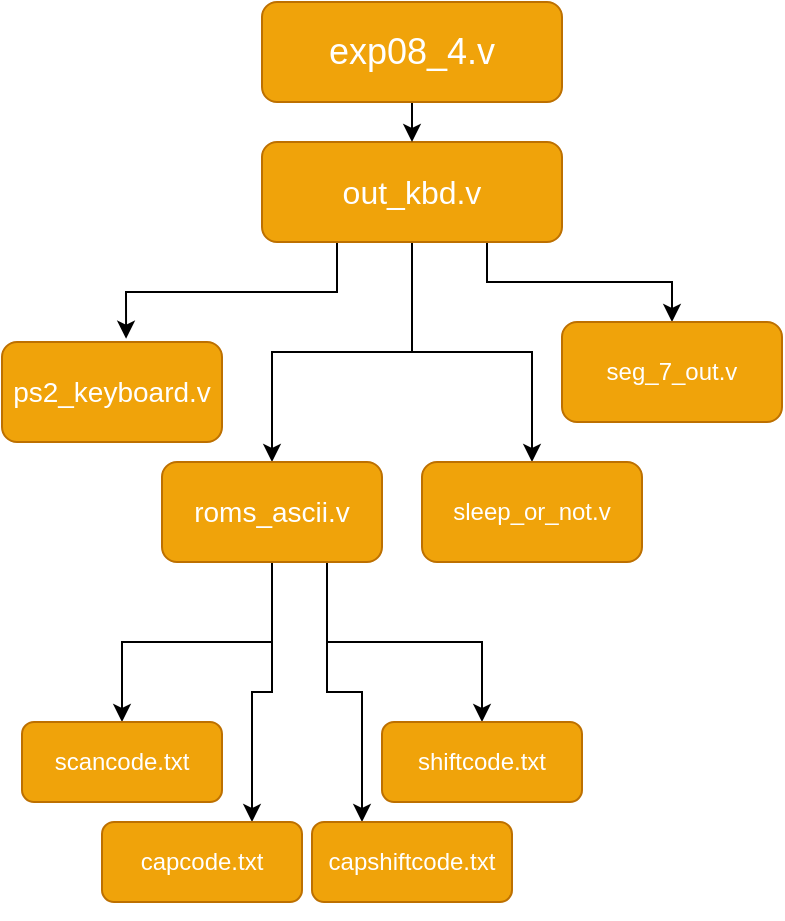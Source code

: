 <mxfile version="13.6.5">
    <diagram id="bjtUC3DR2Rm7aZbc2C3K" name="第 1 页">
        <mxGraphModel dx="521" dy="432" grid="1" gridSize="10" guides="1" tooltips="1" connect="1" arrows="1" fold="1" page="1" pageScale="1" pageWidth="827" pageHeight="1169" math="0" shadow="0">
            <root>
                <mxCell id="0"/>
                <mxCell id="1" parent="0"/>
                <mxCell id="12" style="edgeStyle=orthogonalEdgeStyle;rounded=0;orthogonalLoop=1;jettySize=auto;html=1;exitX=0.75;exitY=1;exitDx=0;exitDy=0;entryX=0.5;entryY=0;entryDx=0;entryDy=0;" parent="1" source="2" target="7" edge="1">
                    <mxGeometry relative="1" as="geometry"/>
                </mxCell>
                <mxCell id="13" style="edgeStyle=orthogonalEdgeStyle;rounded=0;orthogonalLoop=1;jettySize=auto;html=1;exitX=0.25;exitY=1;exitDx=0;exitDy=0;entryX=0.564;entryY=-0.033;entryDx=0;entryDy=0;entryPerimeter=0;" parent="1" source="2" target="3" edge="1">
                    <mxGeometry relative="1" as="geometry"/>
                </mxCell>
                <mxCell id="14" style="edgeStyle=orthogonalEdgeStyle;rounded=0;orthogonalLoop=1;jettySize=auto;html=1;exitX=0.5;exitY=1;exitDx=0;exitDy=0;entryX=0.5;entryY=0;entryDx=0;entryDy=0;" parent="1" source="2" target="6" edge="1">
                    <mxGeometry relative="1" as="geometry"/>
                </mxCell>
                <mxCell id="15" style="edgeStyle=orthogonalEdgeStyle;rounded=0;orthogonalLoop=1;jettySize=auto;html=1;exitX=0.5;exitY=1;exitDx=0;exitDy=0;entryX=0.5;entryY=0;entryDx=0;entryDy=0;" parent="1" source="2" target="5" edge="1">
                    <mxGeometry relative="1" as="geometry"/>
                </mxCell>
                <mxCell id="2" value="&lt;div class=&quot;O0&quot; style=&quot;margin-top: 0pt ; margin-bottom: 0pt ; margin-left: 0.38in ; text-indent: -0.38in&quot;&gt;&lt;font style=&quot;font-size: 16px&quot;&gt;out_kbd.v&lt;/font&gt;&lt;/div&gt;" style="rounded=1;whiteSpace=wrap;html=1;fillColor=#f0a30a;strokeColor=#BD7000;fontColor=#ffffff;shadow=0;glass=0;" parent="1" vertex="1">
                    <mxGeometry x="160" y="90" width="150" height="50" as="geometry"/>
                </mxCell>
                <mxCell id="3" value="&lt;div class=&quot;O0&quot; style=&quot;margin-top: 0pt ; margin-bottom: 0pt ; margin-left: 0.38in ; text-indent: -0.38in&quot;&gt;&lt;font style=&quot;font-size: 14px&quot;&gt;ps2_keyboard.v&lt;/font&gt;&lt;/div&gt;" style="rounded=1;whiteSpace=wrap;html=1;shadow=0;glass=0;fillColor=#f0a30a;strokeColor=#BD7000;fontColor=#ffffff;" parent="1" vertex="1">
                    <mxGeometry x="30" y="190" width="110" height="50" as="geometry"/>
                </mxCell>
                <mxCell id="20" style="edgeStyle=orthogonalEdgeStyle;rounded=0;orthogonalLoop=1;jettySize=auto;html=1;exitX=0.5;exitY=1;exitDx=0;exitDy=0;entryX=0.5;entryY=0;entryDx=0;entryDy=0;" parent="1" source="5" target="16" edge="1">
                    <mxGeometry relative="1" as="geometry"/>
                </mxCell>
                <mxCell id="21" style="edgeStyle=orthogonalEdgeStyle;rounded=0;orthogonalLoop=1;jettySize=auto;html=1;exitX=0.75;exitY=1;exitDx=0;exitDy=0;entryX=0.5;entryY=0;entryDx=0;entryDy=0;" parent="1" source="5" target="17" edge="1">
                    <mxGeometry relative="1" as="geometry"/>
                </mxCell>
                <mxCell id="22" style="edgeStyle=orthogonalEdgeStyle;rounded=0;orthogonalLoop=1;jettySize=auto;html=1;exitX=0.5;exitY=1;exitDx=0;exitDy=0;entryX=0.75;entryY=0;entryDx=0;entryDy=0;" parent="1" source="5" target="18" edge="1">
                    <mxGeometry relative="1" as="geometry"/>
                </mxCell>
                <mxCell id="23" style="edgeStyle=orthogonalEdgeStyle;rounded=0;orthogonalLoop=1;jettySize=auto;html=1;exitX=0.75;exitY=1;exitDx=0;exitDy=0;entryX=0.25;entryY=0;entryDx=0;entryDy=0;" parent="1" source="5" target="19" edge="1">
                    <mxGeometry relative="1" as="geometry"/>
                </mxCell>
                <mxCell id="5" value="&lt;div class=&quot;O0&quot; style=&quot;margin-top: 0pt ; margin-bottom: 0pt ; margin-left: 0.38in ; text-indent: -0.38in ; font-size: 14px&quot;&gt;roms_ascii.v&lt;/div&gt;" style="rounded=1;whiteSpace=wrap;html=1;shadow=0;glass=0;fillColor=#f0a30a;strokeColor=#BD7000;fontColor=#ffffff;" parent="1" vertex="1">
                    <mxGeometry x="110" y="250" width="110" height="50" as="geometry"/>
                </mxCell>
                <mxCell id="6" value="&lt;div class=&quot;O0&quot; style=&quot;margin-top: 0pt ; margin-bottom: 0pt ; margin-left: 0.38in ; text-indent: -0.38in&quot;&gt;sleep_or_not.v&lt;/div&gt;" style="rounded=1;whiteSpace=wrap;html=1;shadow=0;glass=0;fillColor=#f0a30a;strokeColor=#BD7000;fontColor=#ffffff;" parent="1" vertex="1">
                    <mxGeometry x="240" y="250" width="110" height="50" as="geometry"/>
                </mxCell>
                <mxCell id="7" value="&lt;div class=&quot;O0&quot; style=&quot;margin-top: 0pt ; margin-bottom: 0pt ; margin-left: 0.38in ; text-indent: -0.38in&quot;&gt;seg_7_out.v&lt;/div&gt;" style="rounded=1;whiteSpace=wrap;html=1;shadow=0;glass=0;fillColor=#f0a30a;strokeColor=#BD7000;fontColor=#ffffff;" parent="1" vertex="1">
                    <mxGeometry x="310" y="180" width="110" height="50" as="geometry"/>
                </mxCell>
                <mxCell id="11" style="edgeStyle=orthogonalEdgeStyle;rounded=0;orthogonalLoop=1;jettySize=auto;html=1;exitX=0.5;exitY=1;exitDx=0;exitDy=0;" parent="1" source="2" target="2" edge="1">
                    <mxGeometry relative="1" as="geometry"/>
                </mxCell>
                <mxCell id="16" value="&lt;div class=&quot;O0&quot; style=&quot;margin-top: 0pt ; margin-bottom: 0pt ; margin-left: 0.38in ; text-indent: -0.38in&quot;&gt;scancode.txt&lt;/div&gt;" style="rounded=1;whiteSpace=wrap;html=1;shadow=0;glass=0;fillColor=#f0a30a;strokeColor=#BD7000;fontColor=#ffffff;" parent="1" vertex="1">
                    <mxGeometry x="40" y="380" width="100" height="40" as="geometry"/>
                </mxCell>
                <mxCell id="17" value="&lt;div class=&quot;O0&quot; style=&quot;margin-top: 0pt ; margin-bottom: 0pt ; margin-left: 0.38in ; text-indent: -0.38in&quot;&gt;shiftcode.txt&lt;/div&gt;" style="rounded=1;whiteSpace=wrap;html=1;shadow=0;glass=0;fillColor=#f0a30a;strokeColor=#BD7000;fontColor=#ffffff;" parent="1" vertex="1">
                    <mxGeometry x="220" y="380" width="100" height="40" as="geometry"/>
                </mxCell>
                <mxCell id="18" value="&lt;div class=&quot;O0&quot; style=&quot;margin-top: 0pt ; margin-bottom: 0pt ; margin-left: 0.38in ; text-indent: -0.38in&quot;&gt;capcode.txt&lt;/div&gt;" style="rounded=1;whiteSpace=wrap;html=1;shadow=0;glass=0;fillColor=#f0a30a;strokeColor=#BD7000;fontColor=#ffffff;" parent="1" vertex="1">
                    <mxGeometry x="80" y="430" width="100" height="40" as="geometry"/>
                </mxCell>
                <mxCell id="19" value="&lt;div class=&quot;O0&quot; style=&quot;margin-top: 0pt ; margin-bottom: 0pt ; margin-left: 0.38in ; text-indent: -0.38in&quot;&gt;capshiftcode.txt&lt;/div&gt;" style="rounded=1;whiteSpace=wrap;html=1;shadow=0;glass=0;fillColor=#f0a30a;strokeColor=#BD7000;fontColor=#ffffff;" parent="1" vertex="1">
                    <mxGeometry x="185" y="430" width="100" height="40" as="geometry"/>
                </mxCell>
                <mxCell id="24" style="edgeStyle=orthogonalEdgeStyle;rounded=0;orthogonalLoop=1;jettySize=auto;html=1;exitX=0.5;exitY=1;exitDx=0;exitDy=0;" parent="1" source="19" target="19" edge="1">
                    <mxGeometry relative="1" as="geometry"/>
                </mxCell>
                <mxCell id="26" style="edgeStyle=orthogonalEdgeStyle;rounded=0;orthogonalLoop=1;jettySize=auto;html=1;exitX=0.5;exitY=1;exitDx=0;exitDy=0;entryX=0.5;entryY=0;entryDx=0;entryDy=0;" parent="1" source="25" target="2" edge="1">
                    <mxGeometry relative="1" as="geometry"/>
                </mxCell>
                <mxCell id="25" value="&lt;div class=&quot;O0&quot; style=&quot;margin-top: 0pt ; margin-bottom: 0pt ; margin-left: 0.38in ; text-indent: -0.38in&quot;&gt;&lt;font style=&quot;font-size: 18px&quot;&gt;exp08_4.v&lt;/font&gt;&lt;/div&gt;" style="rounded=1;whiteSpace=wrap;html=1;fillColor=#f0a30a;strokeColor=#BD7000;fontColor=#ffffff;shadow=0;glass=0;" parent="1" vertex="1">
                    <mxGeometry x="160" y="20" width="150" height="50" as="geometry"/>
                </mxCell>
            </root>
        </mxGraphModel>
    </diagram>
</mxfile>